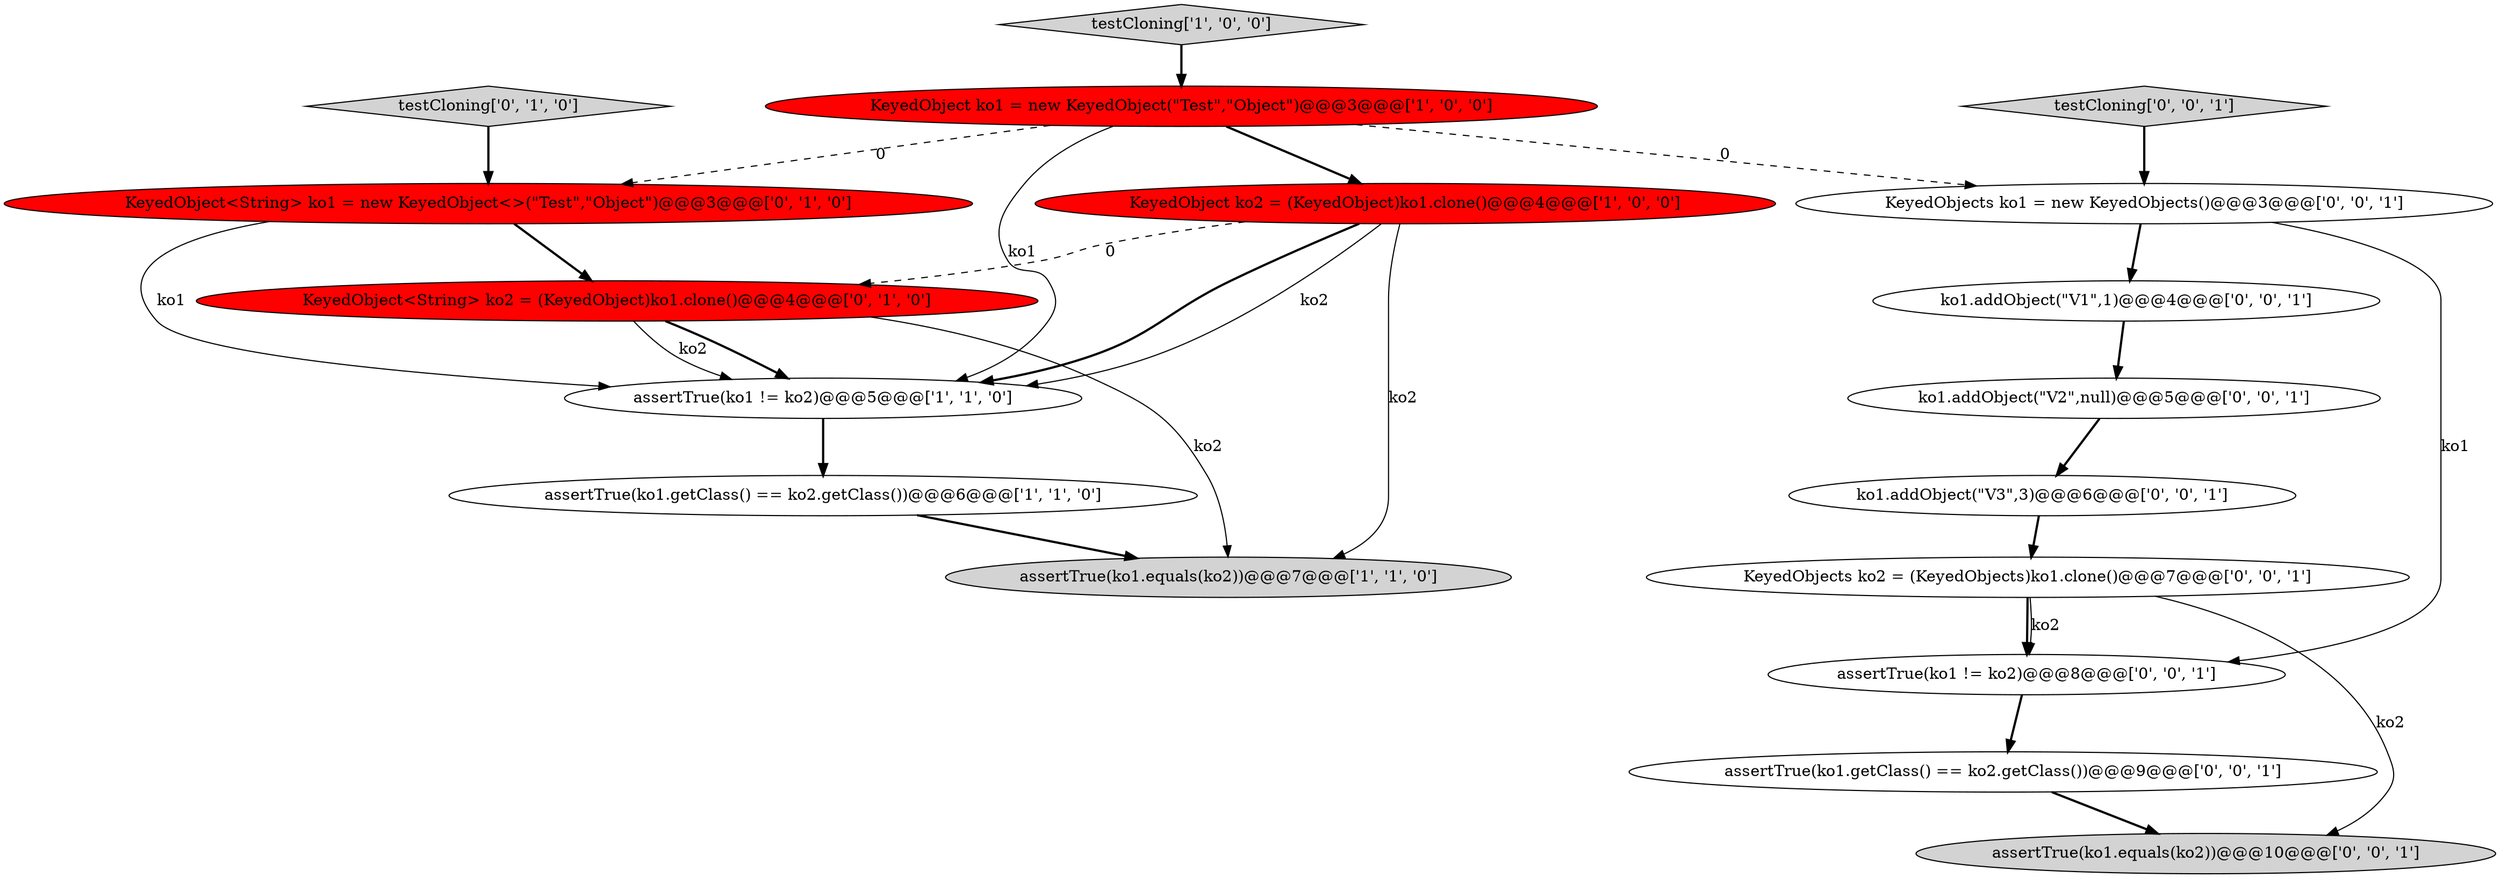 digraph {
6 [style = filled, label = "testCloning['0', '1', '0']", fillcolor = lightgray, shape = diamond image = "AAA0AAABBB2BBB"];
1 [style = filled, label = "testCloning['1', '0', '0']", fillcolor = lightgray, shape = diamond image = "AAA0AAABBB1BBB"];
7 [style = filled, label = "KeyedObject<String> ko2 = (KeyedObject)ko1.clone()@@@4@@@['0', '1', '0']", fillcolor = red, shape = ellipse image = "AAA1AAABBB2BBB"];
12 [style = filled, label = "testCloning['0', '0', '1']", fillcolor = lightgray, shape = diamond image = "AAA0AAABBB3BBB"];
5 [style = filled, label = "assertTrue(ko1.equals(ko2))@@@7@@@['1', '1', '0']", fillcolor = lightgray, shape = ellipse image = "AAA0AAABBB1BBB"];
9 [style = filled, label = "ko1.addObject(\"V3\",3)@@@6@@@['0', '0', '1']", fillcolor = white, shape = ellipse image = "AAA0AAABBB3BBB"];
15 [style = filled, label = "ko1.addObject(\"V2\",null)@@@5@@@['0', '0', '1']", fillcolor = white, shape = ellipse image = "AAA0AAABBB3BBB"];
16 [style = filled, label = "KeyedObjects ko2 = (KeyedObjects)ko1.clone()@@@7@@@['0', '0', '1']", fillcolor = white, shape = ellipse image = "AAA0AAABBB3BBB"];
2 [style = filled, label = "KeyedObject ko2 = (KeyedObject)ko1.clone()@@@4@@@['1', '0', '0']", fillcolor = red, shape = ellipse image = "AAA1AAABBB1BBB"];
13 [style = filled, label = "ko1.addObject(\"V1\",1)@@@4@@@['0', '0', '1']", fillcolor = white, shape = ellipse image = "AAA0AAABBB3BBB"];
14 [style = filled, label = "assertTrue(ko1.getClass() == ko2.getClass())@@@9@@@['0', '0', '1']", fillcolor = white, shape = ellipse image = "AAA0AAABBB3BBB"];
17 [style = filled, label = "assertTrue(ko1 != ko2)@@@8@@@['0', '0', '1']", fillcolor = white, shape = ellipse image = "AAA0AAABBB3BBB"];
3 [style = filled, label = "assertTrue(ko1 != ko2)@@@5@@@['1', '1', '0']", fillcolor = white, shape = ellipse image = "AAA0AAABBB1BBB"];
8 [style = filled, label = "KeyedObject<String> ko1 = new KeyedObject<>(\"Test\",\"Object\")@@@3@@@['0', '1', '0']", fillcolor = red, shape = ellipse image = "AAA1AAABBB2BBB"];
10 [style = filled, label = "KeyedObjects ko1 = new KeyedObjects()@@@3@@@['0', '0', '1']", fillcolor = white, shape = ellipse image = "AAA0AAABBB3BBB"];
4 [style = filled, label = "assertTrue(ko1.getClass() == ko2.getClass())@@@6@@@['1', '1', '0']", fillcolor = white, shape = ellipse image = "AAA0AAABBB1BBB"];
0 [style = filled, label = "KeyedObject ko1 = new KeyedObject(\"Test\",\"Object\")@@@3@@@['1', '0', '0']", fillcolor = red, shape = ellipse image = "AAA1AAABBB1BBB"];
11 [style = filled, label = "assertTrue(ko1.equals(ko2))@@@10@@@['0', '0', '1']", fillcolor = lightgray, shape = ellipse image = "AAA0AAABBB3BBB"];
2->3 [style = solid, label="ko2"];
8->3 [style = solid, label="ko1"];
2->5 [style = solid, label="ko2"];
10->17 [style = solid, label="ko1"];
2->3 [style = bold, label=""];
0->2 [style = bold, label=""];
0->3 [style = solid, label="ko1"];
1->0 [style = bold, label=""];
16->17 [style = bold, label=""];
16->17 [style = solid, label="ko2"];
2->7 [style = dashed, label="0"];
3->4 [style = bold, label=""];
9->16 [style = bold, label=""];
7->3 [style = bold, label=""];
7->5 [style = solid, label="ko2"];
8->7 [style = bold, label=""];
0->10 [style = dashed, label="0"];
16->11 [style = solid, label="ko2"];
12->10 [style = bold, label=""];
10->13 [style = bold, label=""];
17->14 [style = bold, label=""];
15->9 [style = bold, label=""];
6->8 [style = bold, label=""];
7->3 [style = solid, label="ko2"];
0->8 [style = dashed, label="0"];
13->15 [style = bold, label=""];
14->11 [style = bold, label=""];
4->5 [style = bold, label=""];
}
